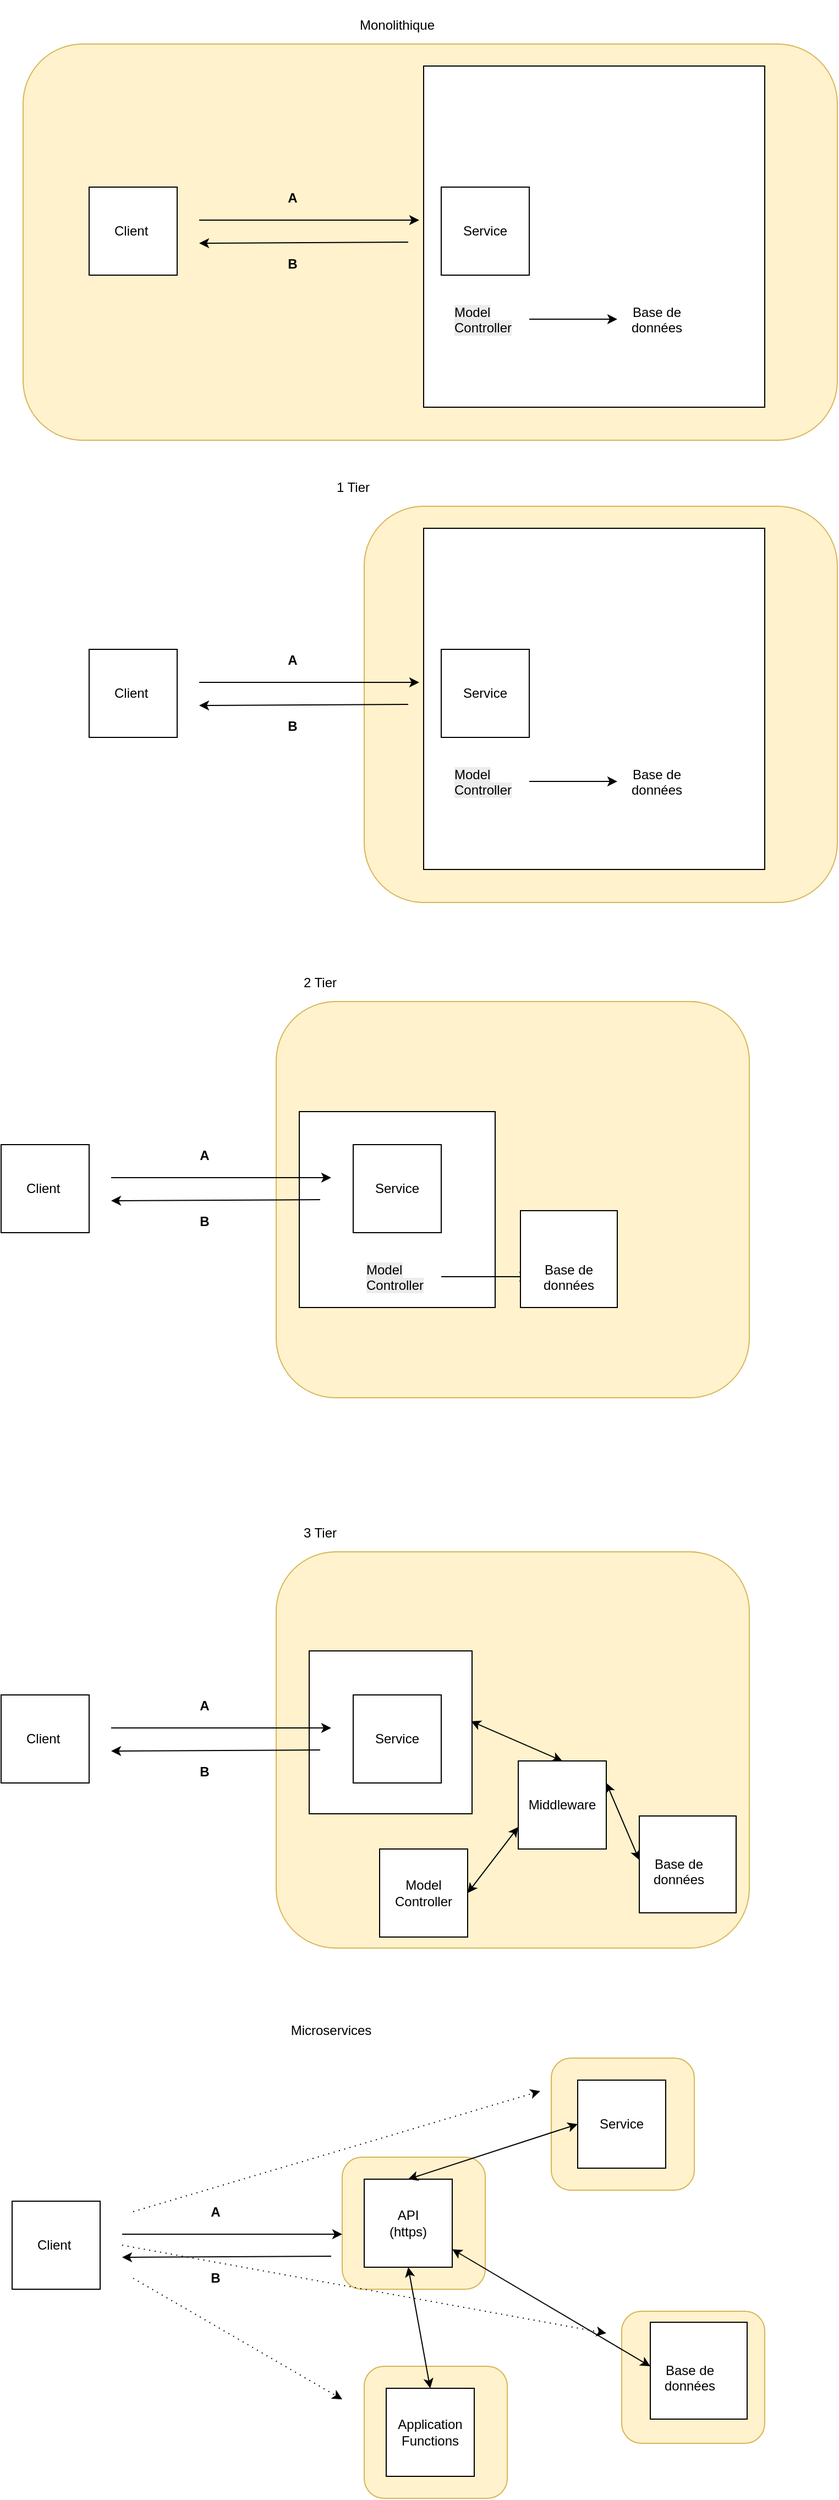 <mxfile version="27.0.8">
  <diagram name="Page-1" id="21wUx6dbiUxk19sSlafF">
    <mxGraphModel dx="1418" dy="1955" grid="1" gridSize="10" guides="1" tooltips="1" connect="1" arrows="1" fold="1" page="1" pageScale="1" pageWidth="827" pageHeight="1169" math="0" shadow="0">
      <root>
        <mxCell id="0" />
        <mxCell id="1" parent="0" />
        <mxCell id="ny4pUltji_NZufVsD4t7-95" value="" style="rounded=1;whiteSpace=wrap;html=1;fillColor=#fff2cc;strokeColor=#d6b656;" vertex="1" parent="1">
          <mxGeometry x="340" y="1930" width="130" height="120" as="geometry" />
        </mxCell>
        <mxCell id="ny4pUltji_NZufVsD4t7-90" value="" style="rounded=1;whiteSpace=wrap;html=1;fillColor=#fff2cc;strokeColor=#d6b656;" vertex="1" parent="1">
          <mxGeometry x="594" y="2070" width="130" height="120" as="geometry" />
        </mxCell>
        <mxCell id="ny4pUltji_NZufVsD4t7-91" value="" style="rounded=1;whiteSpace=wrap;html=1;fillColor=#fff2cc;strokeColor=#d6b656;" vertex="1" parent="1">
          <mxGeometry x="360" y="2120" width="130" height="120" as="geometry" />
        </mxCell>
        <mxCell id="ny4pUltji_NZufVsD4t7-11" value="" style="rounded=1;whiteSpace=wrap;html=1;fillColor=#fff2cc;strokeColor=#d6b656;" vertex="1" parent="1">
          <mxGeometry x="50" y="10" width="740" height="360" as="geometry" />
        </mxCell>
        <mxCell id="ny4pUltji_NZufVsD4t7-10" value="" style="whiteSpace=wrap;html=1;aspect=fixed;" vertex="1" parent="1">
          <mxGeometry x="414" y="30" width="310" height="310" as="geometry" />
        </mxCell>
        <mxCell id="ny4pUltji_NZufVsD4t7-1" value="Client&amp;nbsp;" style="whiteSpace=wrap;html=1;aspect=fixed;" vertex="1" parent="1">
          <mxGeometry x="110" y="140" width="80" height="80" as="geometry" />
        </mxCell>
        <mxCell id="ny4pUltji_NZufVsD4t7-2" value="Service" style="whiteSpace=wrap;html=1;aspect=fixed;" vertex="1" parent="1">
          <mxGeometry x="430" y="140" width="80" height="80" as="geometry" />
        </mxCell>
        <mxCell id="ny4pUltji_NZufVsD4t7-3" value="" style="endArrow=classic;html=1;rounded=0;" edge="1" parent="1">
          <mxGeometry width="50" height="50" relative="1" as="geometry">
            <mxPoint x="210" y="170" as="sourcePoint" />
            <mxPoint x="410" y="170" as="targetPoint" />
          </mxGeometry>
        </mxCell>
        <mxCell id="ny4pUltji_NZufVsD4t7-4" value="" style="endArrow=classic;html=1;rounded=0;" edge="1" parent="1">
          <mxGeometry width="50" height="50" relative="1" as="geometry">
            <mxPoint x="400" y="190" as="sourcePoint" />
            <mxPoint x="210" y="191" as="targetPoint" />
          </mxGeometry>
        </mxCell>
        <mxCell id="ny4pUltji_NZufVsD4t7-5" value="A" style="text;html=1;align=center;verticalAlign=middle;whiteSpace=wrap;rounded=0;fontStyle=1" vertex="1" parent="1">
          <mxGeometry x="280" y="140" width="30" height="20" as="geometry" />
        </mxCell>
        <mxCell id="ny4pUltji_NZufVsD4t7-6" value="B" style="text;html=1;align=center;verticalAlign=middle;whiteSpace=wrap;rounded=0;fontStyle=1" vertex="1" parent="1">
          <mxGeometry x="280" y="200" width="30" height="20" as="geometry" />
        </mxCell>
        <mxCell id="ny4pUltji_NZufVsD4t7-9" value="" style="edgeStyle=orthogonalEdgeStyle;rounded=0;orthogonalLoop=1;jettySize=auto;html=1;" edge="1" parent="1" source="ny4pUltji_NZufVsD4t7-7" target="ny4pUltji_NZufVsD4t7-8">
          <mxGeometry relative="1" as="geometry" />
        </mxCell>
        <mxCell id="ny4pUltji_NZufVsD4t7-7" value="&lt;span style=&quot;color: rgb(0, 0, 0); font-family: Helvetica; font-size: 12px; font-style: normal; font-variant-ligatures: normal; font-variant-caps: normal; font-weight: 400; letter-spacing: normal; orphans: 2; text-align: center; text-indent: 0px; text-transform: none; widows: 2; word-spacing: 0px; -webkit-text-stroke-width: 0px; white-space: normal; background-color: rgb(236, 236, 236); text-decoration-thickness: initial; text-decoration-style: initial; text-decoration-color: initial; float: none; display: inline !important;&quot;&gt;Model&lt;br&gt;Controller&lt;/span&gt;" style="text;whiteSpace=wrap;html=1;" vertex="1" parent="1">
          <mxGeometry x="440" y="240" width="70" height="40" as="geometry" />
        </mxCell>
        <mxCell id="ny4pUltji_NZufVsD4t7-8" value="&lt;div style=&quot;text-align: center;&quot;&gt;Base de données&lt;/div&gt;" style="text;whiteSpace=wrap;html=1;" vertex="1" parent="1">
          <mxGeometry x="590" y="240" width="70" height="40" as="geometry" />
        </mxCell>
        <mxCell id="ny4pUltji_NZufVsD4t7-12" value="" style="rounded=1;whiteSpace=wrap;html=1;fillColor=#fff2cc;strokeColor=#d6b656;" vertex="1" parent="1">
          <mxGeometry x="360" y="430" width="430" height="360" as="geometry" />
        </mxCell>
        <mxCell id="ny4pUltji_NZufVsD4t7-13" value="" style="whiteSpace=wrap;html=1;aspect=fixed;" vertex="1" parent="1">
          <mxGeometry x="414" y="450" width="310" height="310" as="geometry" />
        </mxCell>
        <mxCell id="ny4pUltji_NZufVsD4t7-14" value="Client&amp;nbsp;" style="whiteSpace=wrap;html=1;aspect=fixed;" vertex="1" parent="1">
          <mxGeometry x="110" y="560" width="80" height="80" as="geometry" />
        </mxCell>
        <mxCell id="ny4pUltji_NZufVsD4t7-15" value="Service" style="whiteSpace=wrap;html=1;aspect=fixed;" vertex="1" parent="1">
          <mxGeometry x="430" y="560" width="80" height="80" as="geometry" />
        </mxCell>
        <mxCell id="ny4pUltji_NZufVsD4t7-16" value="" style="endArrow=classic;html=1;rounded=0;" edge="1" parent="1">
          <mxGeometry width="50" height="50" relative="1" as="geometry">
            <mxPoint x="210" y="590" as="sourcePoint" />
            <mxPoint x="410" y="590" as="targetPoint" />
          </mxGeometry>
        </mxCell>
        <mxCell id="ny4pUltji_NZufVsD4t7-17" value="" style="endArrow=classic;html=1;rounded=0;" edge="1" parent="1">
          <mxGeometry width="50" height="50" relative="1" as="geometry">
            <mxPoint x="400" y="610" as="sourcePoint" />
            <mxPoint x="210" y="611" as="targetPoint" />
          </mxGeometry>
        </mxCell>
        <mxCell id="ny4pUltji_NZufVsD4t7-18" value="A" style="text;html=1;align=center;verticalAlign=middle;whiteSpace=wrap;rounded=0;fontStyle=1" vertex="1" parent="1">
          <mxGeometry x="280" y="560" width="30" height="20" as="geometry" />
        </mxCell>
        <mxCell id="ny4pUltji_NZufVsD4t7-19" value="B" style="text;html=1;align=center;verticalAlign=middle;whiteSpace=wrap;rounded=0;fontStyle=1" vertex="1" parent="1">
          <mxGeometry x="280" y="620" width="30" height="20" as="geometry" />
        </mxCell>
        <mxCell id="ny4pUltji_NZufVsD4t7-20" value="" style="edgeStyle=orthogonalEdgeStyle;rounded=0;orthogonalLoop=1;jettySize=auto;html=1;" edge="1" parent="1" source="ny4pUltji_NZufVsD4t7-21" target="ny4pUltji_NZufVsD4t7-22">
          <mxGeometry relative="1" as="geometry" />
        </mxCell>
        <mxCell id="ny4pUltji_NZufVsD4t7-21" value="&lt;span style=&quot;color: rgb(0, 0, 0); font-family: Helvetica; font-size: 12px; font-style: normal; font-variant-ligatures: normal; font-variant-caps: normal; font-weight: 400; letter-spacing: normal; orphans: 2; text-align: center; text-indent: 0px; text-transform: none; widows: 2; word-spacing: 0px; -webkit-text-stroke-width: 0px; white-space: normal; background-color: rgb(236, 236, 236); text-decoration-thickness: initial; text-decoration-style: initial; text-decoration-color: initial; float: none; display: inline !important;&quot;&gt;Model&lt;br&gt;Controller&lt;/span&gt;" style="text;whiteSpace=wrap;html=1;" vertex="1" parent="1">
          <mxGeometry x="440" y="660" width="70" height="40" as="geometry" />
        </mxCell>
        <mxCell id="ny4pUltji_NZufVsD4t7-22" value="&lt;div style=&quot;text-align: center;&quot;&gt;Base de données&lt;/div&gt;" style="text;whiteSpace=wrap;html=1;" vertex="1" parent="1">
          <mxGeometry x="590" y="660" width="70" height="40" as="geometry" />
        </mxCell>
        <mxCell id="ny4pUltji_NZufVsD4t7-23" value="&lt;br&gt;&lt;div&gt;Monolithique&lt;/div&gt;" style="text;html=1;align=center;verticalAlign=middle;whiteSpace=wrap;rounded=0;" vertex="1" parent="1">
          <mxGeometry x="360" y="-30" width="60" height="30" as="geometry" />
        </mxCell>
        <mxCell id="ny4pUltji_NZufVsD4t7-24" value="&lt;br&gt;&lt;div&gt;1 Tier&lt;/div&gt;" style="text;html=1;align=center;verticalAlign=middle;whiteSpace=wrap;rounded=0;" vertex="1" parent="1">
          <mxGeometry x="320" y="390" width="60" height="30" as="geometry" />
        </mxCell>
        <mxCell id="ny4pUltji_NZufVsD4t7-27" value="" style="rounded=1;whiteSpace=wrap;html=1;fillColor=#fff2cc;strokeColor=#d6b656;" vertex="1" parent="1">
          <mxGeometry x="280" y="880" width="430" height="360" as="geometry" />
        </mxCell>
        <mxCell id="ny4pUltji_NZufVsD4t7-28" value="" style="whiteSpace=wrap;html=1;aspect=fixed;" vertex="1" parent="1">
          <mxGeometry x="301" y="980" width="178" height="178" as="geometry" />
        </mxCell>
        <mxCell id="ny4pUltji_NZufVsD4t7-29" value="Client&amp;nbsp;" style="whiteSpace=wrap;html=1;aspect=fixed;" vertex="1" parent="1">
          <mxGeometry x="30" y="1010" width="80" height="80" as="geometry" />
        </mxCell>
        <mxCell id="ny4pUltji_NZufVsD4t7-30" value="Service" style="whiteSpace=wrap;html=1;aspect=fixed;" vertex="1" parent="1">
          <mxGeometry x="350" y="1010" width="80" height="80" as="geometry" />
        </mxCell>
        <mxCell id="ny4pUltji_NZufVsD4t7-31" value="" style="endArrow=classic;html=1;rounded=0;" edge="1" parent="1">
          <mxGeometry width="50" height="50" relative="1" as="geometry">
            <mxPoint x="130" y="1040" as="sourcePoint" />
            <mxPoint x="330" y="1040" as="targetPoint" />
          </mxGeometry>
        </mxCell>
        <mxCell id="ny4pUltji_NZufVsD4t7-32" value="" style="endArrow=classic;html=1;rounded=0;" edge="1" parent="1">
          <mxGeometry width="50" height="50" relative="1" as="geometry">
            <mxPoint x="320" y="1060" as="sourcePoint" />
            <mxPoint x="130" y="1061" as="targetPoint" />
          </mxGeometry>
        </mxCell>
        <mxCell id="ny4pUltji_NZufVsD4t7-33" value="A" style="text;html=1;align=center;verticalAlign=middle;whiteSpace=wrap;rounded=0;fontStyle=1" vertex="1" parent="1">
          <mxGeometry x="200" y="1010" width="30" height="20" as="geometry" />
        </mxCell>
        <mxCell id="ny4pUltji_NZufVsD4t7-34" value="B" style="text;html=1;align=center;verticalAlign=middle;whiteSpace=wrap;rounded=0;fontStyle=1" vertex="1" parent="1">
          <mxGeometry x="200" y="1070" width="30" height="20" as="geometry" />
        </mxCell>
        <mxCell id="ny4pUltji_NZufVsD4t7-35" value="" style="edgeStyle=orthogonalEdgeStyle;rounded=0;orthogonalLoop=1;jettySize=auto;html=1;" edge="1" parent="1" source="ny4pUltji_NZufVsD4t7-36" target="ny4pUltji_NZufVsD4t7-37">
          <mxGeometry relative="1" as="geometry" />
        </mxCell>
        <mxCell id="ny4pUltji_NZufVsD4t7-36" value="&lt;span style=&quot;color: rgb(0, 0, 0); font-family: Helvetica; font-size: 12px; font-style: normal; font-variant-ligatures: normal; font-variant-caps: normal; font-weight: 400; letter-spacing: normal; orphans: 2; text-align: center; text-indent: 0px; text-transform: none; widows: 2; word-spacing: 0px; -webkit-text-stroke-width: 0px; white-space: normal; background-color: rgb(236, 236, 236); text-decoration-thickness: initial; text-decoration-style: initial; text-decoration-color: initial; float: none; display: inline !important;&quot;&gt;Model&lt;br&gt;Controller&lt;/span&gt;" style="text;whiteSpace=wrap;html=1;" vertex="1" parent="1">
          <mxGeometry x="360" y="1110" width="70" height="40" as="geometry" />
        </mxCell>
        <mxCell id="ny4pUltji_NZufVsD4t7-38" value="" style="whiteSpace=wrap;html=1;aspect=fixed;" vertex="1" parent="1">
          <mxGeometry x="502" y="1070" width="88" height="88" as="geometry" />
        </mxCell>
        <mxCell id="ny4pUltji_NZufVsD4t7-37" value="&lt;div style=&quot;text-align: center;&quot;&gt;Base de données&lt;/div&gt;" style="text;whiteSpace=wrap;html=1;" vertex="1" parent="1">
          <mxGeometry x="510" y="1110" width="70" height="40" as="geometry" />
        </mxCell>
        <mxCell id="ny4pUltji_NZufVsD4t7-39" value="&lt;br&gt;&lt;div&gt;2 Tier&lt;/div&gt;" style="text;html=1;align=center;verticalAlign=middle;whiteSpace=wrap;rounded=0;" vertex="1" parent="1">
          <mxGeometry x="290" y="840" width="60" height="30" as="geometry" />
        </mxCell>
        <mxCell id="ny4pUltji_NZufVsD4t7-53" value="" style="rounded=1;whiteSpace=wrap;html=1;fillColor=#fff2cc;strokeColor=#d6b656;" vertex="1" parent="1">
          <mxGeometry x="280" y="1380" width="430" height="360" as="geometry" />
        </mxCell>
        <mxCell id="ny4pUltji_NZufVsD4t7-54" value="" style="whiteSpace=wrap;html=1;aspect=fixed;" vertex="1" parent="1">
          <mxGeometry x="310" y="1470" width="148" height="148" as="geometry" />
        </mxCell>
        <mxCell id="ny4pUltji_NZufVsD4t7-55" value="Client&amp;nbsp;" style="whiteSpace=wrap;html=1;aspect=fixed;" vertex="1" parent="1">
          <mxGeometry x="30" y="1510" width="80" height="80" as="geometry" />
        </mxCell>
        <mxCell id="ny4pUltji_NZufVsD4t7-56" value="Service" style="whiteSpace=wrap;html=1;aspect=fixed;" vertex="1" parent="1">
          <mxGeometry x="350" y="1510" width="80" height="80" as="geometry" />
        </mxCell>
        <mxCell id="ny4pUltji_NZufVsD4t7-57" value="" style="endArrow=classic;html=1;rounded=0;" edge="1" parent="1">
          <mxGeometry width="50" height="50" relative="1" as="geometry">
            <mxPoint x="130" y="1540" as="sourcePoint" />
            <mxPoint x="330" y="1540" as="targetPoint" />
          </mxGeometry>
        </mxCell>
        <mxCell id="ny4pUltji_NZufVsD4t7-58" value="" style="endArrow=classic;html=1;rounded=0;" edge="1" parent="1">
          <mxGeometry width="50" height="50" relative="1" as="geometry">
            <mxPoint x="320" y="1560" as="sourcePoint" />
            <mxPoint x="130" y="1561" as="targetPoint" />
          </mxGeometry>
        </mxCell>
        <mxCell id="ny4pUltji_NZufVsD4t7-59" value="A" style="text;html=1;align=center;verticalAlign=middle;whiteSpace=wrap;rounded=0;fontStyle=1" vertex="1" parent="1">
          <mxGeometry x="200" y="1510" width="30" height="20" as="geometry" />
        </mxCell>
        <mxCell id="ny4pUltji_NZufVsD4t7-60" value="B" style="text;html=1;align=center;verticalAlign=middle;whiteSpace=wrap;rounded=0;fontStyle=1" vertex="1" parent="1">
          <mxGeometry x="200" y="1570" width="30" height="20" as="geometry" />
        </mxCell>
        <mxCell id="ny4pUltji_NZufVsD4t7-63" value="" style="whiteSpace=wrap;html=1;aspect=fixed;" vertex="1" parent="1">
          <mxGeometry x="610" y="1620" width="88" height="88" as="geometry" />
        </mxCell>
        <mxCell id="ny4pUltji_NZufVsD4t7-64" value="&lt;div style=&quot;text-align: center;&quot;&gt;Base de données&lt;/div&gt;" style="text;whiteSpace=wrap;html=1;" vertex="1" parent="1">
          <mxGeometry x="610" y="1650" width="70" height="40" as="geometry" />
        </mxCell>
        <mxCell id="ny4pUltji_NZufVsD4t7-65" value="&lt;br&gt;&lt;div&gt;3 Tier&lt;/div&gt;" style="text;html=1;align=center;verticalAlign=middle;whiteSpace=wrap;rounded=0;" vertex="1" parent="1">
          <mxGeometry x="290" y="1340" width="60" height="30" as="geometry" />
        </mxCell>
        <mxCell id="ny4pUltji_NZufVsD4t7-68" value="Middleware" style="whiteSpace=wrap;html=1;aspect=fixed;" vertex="1" parent="1">
          <mxGeometry x="500" y="1570" width="80" height="80" as="geometry" />
        </mxCell>
        <mxCell id="ny4pUltji_NZufVsD4t7-69" value="Model&lt;br&gt;Controller" style="whiteSpace=wrap;html=1;aspect=fixed;" vertex="1" parent="1">
          <mxGeometry x="374" y="1650" width="80" height="80" as="geometry" />
        </mxCell>
        <mxCell id="ny4pUltji_NZufVsD4t7-70" value="" style="endArrow=classic;startArrow=classic;html=1;rounded=0;entryX=0.5;entryY=0;entryDx=0;entryDy=0;exitX=0.993;exitY=0.432;exitDx=0;exitDy=0;exitPerimeter=0;" edge="1" parent="1" source="ny4pUltji_NZufVsD4t7-54" target="ny4pUltji_NZufVsD4t7-68">
          <mxGeometry width="50" height="50" relative="1" as="geometry">
            <mxPoint x="480" y="1470" as="sourcePoint" />
            <mxPoint x="530" y="1420" as="targetPoint" />
          </mxGeometry>
        </mxCell>
        <mxCell id="ny4pUltji_NZufVsD4t7-71" value="" style="endArrow=classic;startArrow=classic;html=1;rounded=0;entryX=0;entryY=0.25;entryDx=0;entryDy=0;exitX=0.993;exitY=0.432;exitDx=0;exitDy=0;exitPerimeter=0;" edge="1" parent="1" target="ny4pUltji_NZufVsD4t7-64">
          <mxGeometry width="50" height="50" relative="1" as="geometry">
            <mxPoint x="580" y="1590" as="sourcePoint" />
            <mxPoint x="663" y="1626" as="targetPoint" />
          </mxGeometry>
        </mxCell>
        <mxCell id="ny4pUltji_NZufVsD4t7-72" value="" style="endArrow=classic;startArrow=classic;html=1;rounded=0;entryX=0;entryY=0.75;entryDx=0;entryDy=0;exitX=0.993;exitY=0.432;exitDx=0;exitDy=0;exitPerimeter=0;" edge="1" parent="1" target="ny4pUltji_NZufVsD4t7-68">
          <mxGeometry width="50" height="50" relative="1" as="geometry">
            <mxPoint x="454" y="1690" as="sourcePoint" />
            <mxPoint x="537" y="1726" as="targetPoint" />
          </mxGeometry>
        </mxCell>
        <mxCell id="ny4pUltji_NZufVsD4t7-73" value="" style="rounded=1;whiteSpace=wrap;html=1;fillColor=#fff2cc;strokeColor=#d6b656;" vertex="1" parent="1">
          <mxGeometry x="530" y="1840" width="130" height="120" as="geometry" />
        </mxCell>
        <mxCell id="ny4pUltji_NZufVsD4t7-75" value="Client&amp;nbsp;" style="whiteSpace=wrap;html=1;aspect=fixed;" vertex="1" parent="1">
          <mxGeometry x="40" y="1970" width="80" height="80" as="geometry" />
        </mxCell>
        <mxCell id="ny4pUltji_NZufVsD4t7-76" value="Service" style="whiteSpace=wrap;html=1;aspect=fixed;" vertex="1" parent="1">
          <mxGeometry x="554" y="1860" width="80" height="80" as="geometry" />
        </mxCell>
        <mxCell id="ny4pUltji_NZufVsD4t7-77" value="" style="endArrow=classic;html=1;rounded=0;" edge="1" parent="1">
          <mxGeometry width="50" height="50" relative="1" as="geometry">
            <mxPoint x="140" y="2000" as="sourcePoint" />
            <mxPoint x="340" y="2000" as="targetPoint" />
          </mxGeometry>
        </mxCell>
        <mxCell id="ny4pUltji_NZufVsD4t7-78" value="" style="endArrow=classic;html=1;rounded=0;" edge="1" parent="1">
          <mxGeometry width="50" height="50" relative="1" as="geometry">
            <mxPoint x="330" y="2020" as="sourcePoint" />
            <mxPoint x="140" y="2021" as="targetPoint" />
          </mxGeometry>
        </mxCell>
        <mxCell id="ny4pUltji_NZufVsD4t7-79" value="A" style="text;html=1;align=center;verticalAlign=middle;whiteSpace=wrap;rounded=0;fontStyle=1" vertex="1" parent="1">
          <mxGeometry x="210" y="1970" width="30" height="20" as="geometry" />
        </mxCell>
        <mxCell id="ny4pUltji_NZufVsD4t7-80" value="B" style="text;html=1;align=center;verticalAlign=middle;whiteSpace=wrap;rounded=0;fontStyle=1" vertex="1" parent="1">
          <mxGeometry x="210" y="2030" width="30" height="20" as="geometry" />
        </mxCell>
        <mxCell id="ny4pUltji_NZufVsD4t7-81" value="" style="whiteSpace=wrap;html=1;aspect=fixed;" vertex="1" parent="1">
          <mxGeometry x="620" y="2080" width="88" height="88" as="geometry" />
        </mxCell>
        <mxCell id="ny4pUltji_NZufVsD4t7-82" value="&lt;div style=&quot;text-align: center;&quot;&gt;Base de données&lt;/div&gt;" style="text;whiteSpace=wrap;html=1;" vertex="1" parent="1">
          <mxGeometry x="620" y="2110" width="70" height="40" as="geometry" />
        </mxCell>
        <mxCell id="ny4pUltji_NZufVsD4t7-83" value="Microservices" style="text;html=1;align=center;verticalAlign=middle;whiteSpace=wrap;rounded=0;" vertex="1" parent="1">
          <mxGeometry x="300" y="1800" width="60" height="30" as="geometry" />
        </mxCell>
        <mxCell id="ny4pUltji_NZufVsD4t7-84" value="API&lt;div&gt;(https)&lt;/div&gt;" style="whiteSpace=wrap;html=1;aspect=fixed;" vertex="1" parent="1">
          <mxGeometry x="360" y="1950" width="80" height="80" as="geometry" />
        </mxCell>
        <mxCell id="ny4pUltji_NZufVsD4t7-85" value="Application&lt;br&gt;Functions" style="whiteSpace=wrap;html=1;aspect=fixed;" vertex="1" parent="1">
          <mxGeometry x="380" y="2140" width="80" height="80" as="geometry" />
        </mxCell>
        <mxCell id="ny4pUltji_NZufVsD4t7-86" value="" style="endArrow=classic;startArrow=classic;html=1;rounded=0;entryX=0.5;entryY=0;entryDx=0;entryDy=0;exitX=0;exitY=0.5;exitDx=0;exitDy=0;" edge="1" parent="1" source="ny4pUltji_NZufVsD4t7-76" target="ny4pUltji_NZufVsD4t7-84">
          <mxGeometry width="50" height="50" relative="1" as="geometry">
            <mxPoint x="652.964" y="1889.936" as="sourcePoint" />
            <mxPoint x="540" y="1880" as="targetPoint" />
          </mxGeometry>
        </mxCell>
        <mxCell id="ny4pUltji_NZufVsD4t7-87" value="" style="endArrow=classic;startArrow=classic;html=1;rounded=0;entryX=0;entryY=0.25;entryDx=0;entryDy=0;" edge="1" parent="1" target="ny4pUltji_NZufVsD4t7-82" source="ny4pUltji_NZufVsD4t7-84">
          <mxGeometry width="50" height="50" relative="1" as="geometry">
            <mxPoint x="590" y="2050" as="sourcePoint" />
            <mxPoint x="673" y="2086" as="targetPoint" />
          </mxGeometry>
        </mxCell>
        <mxCell id="ny4pUltji_NZufVsD4t7-88" value="" style="endArrow=classic;startArrow=classic;html=1;rounded=0;entryX=0.5;entryY=1;entryDx=0;entryDy=0;exitX=0.5;exitY=0;exitDx=0;exitDy=0;" edge="1" parent="1" target="ny4pUltji_NZufVsD4t7-84" source="ny4pUltji_NZufVsD4t7-85">
          <mxGeometry width="50" height="50" relative="1" as="geometry">
            <mxPoint x="464" y="2150" as="sourcePoint" />
            <mxPoint x="547" y="2186" as="targetPoint" />
          </mxGeometry>
        </mxCell>
        <mxCell id="ny4pUltji_NZufVsD4t7-92" value="" style="endArrow=classic;html=1;rounded=0;dashed=1;dashPattern=1 4;" edge="1" parent="1">
          <mxGeometry width="50" height="50" relative="1" as="geometry">
            <mxPoint x="150" y="1979.5" as="sourcePoint" />
            <mxPoint x="520" y="1870" as="targetPoint" />
          </mxGeometry>
        </mxCell>
        <mxCell id="ny4pUltji_NZufVsD4t7-93" value="" style="endArrow=classic;html=1;rounded=0;dashed=1;dashPattern=1 4;" edge="1" parent="1">
          <mxGeometry width="50" height="50" relative="1" as="geometry">
            <mxPoint x="150" y="2040" as="sourcePoint" />
            <mxPoint x="340" y="2150" as="targetPoint" />
          </mxGeometry>
        </mxCell>
        <mxCell id="ny4pUltji_NZufVsD4t7-94" value="" style="endArrow=classic;html=1;rounded=0;dashed=1;dashPattern=1 4;" edge="1" parent="1">
          <mxGeometry width="50" height="50" relative="1" as="geometry">
            <mxPoint x="140" y="2010" as="sourcePoint" />
            <mxPoint x="580" y="2090" as="targetPoint" />
          </mxGeometry>
        </mxCell>
      </root>
    </mxGraphModel>
  </diagram>
</mxfile>
